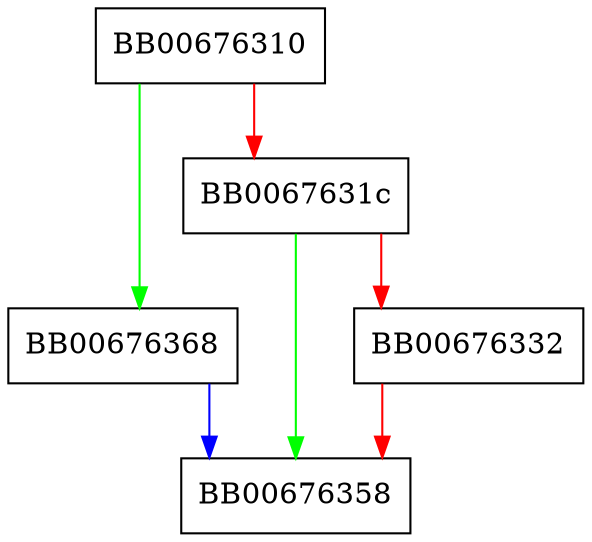 digraph X509_STORE_get1_objects {
  node [shape="box"];
  graph [splines=ortho];
  BB00676310 -> BB00676368 [color="green"];
  BB00676310 -> BB0067631c [color="red"];
  BB0067631c -> BB00676358 [color="green"];
  BB0067631c -> BB00676332 [color="red"];
  BB00676332 -> BB00676358 [color="red"];
  BB00676368 -> BB00676358 [color="blue"];
}
